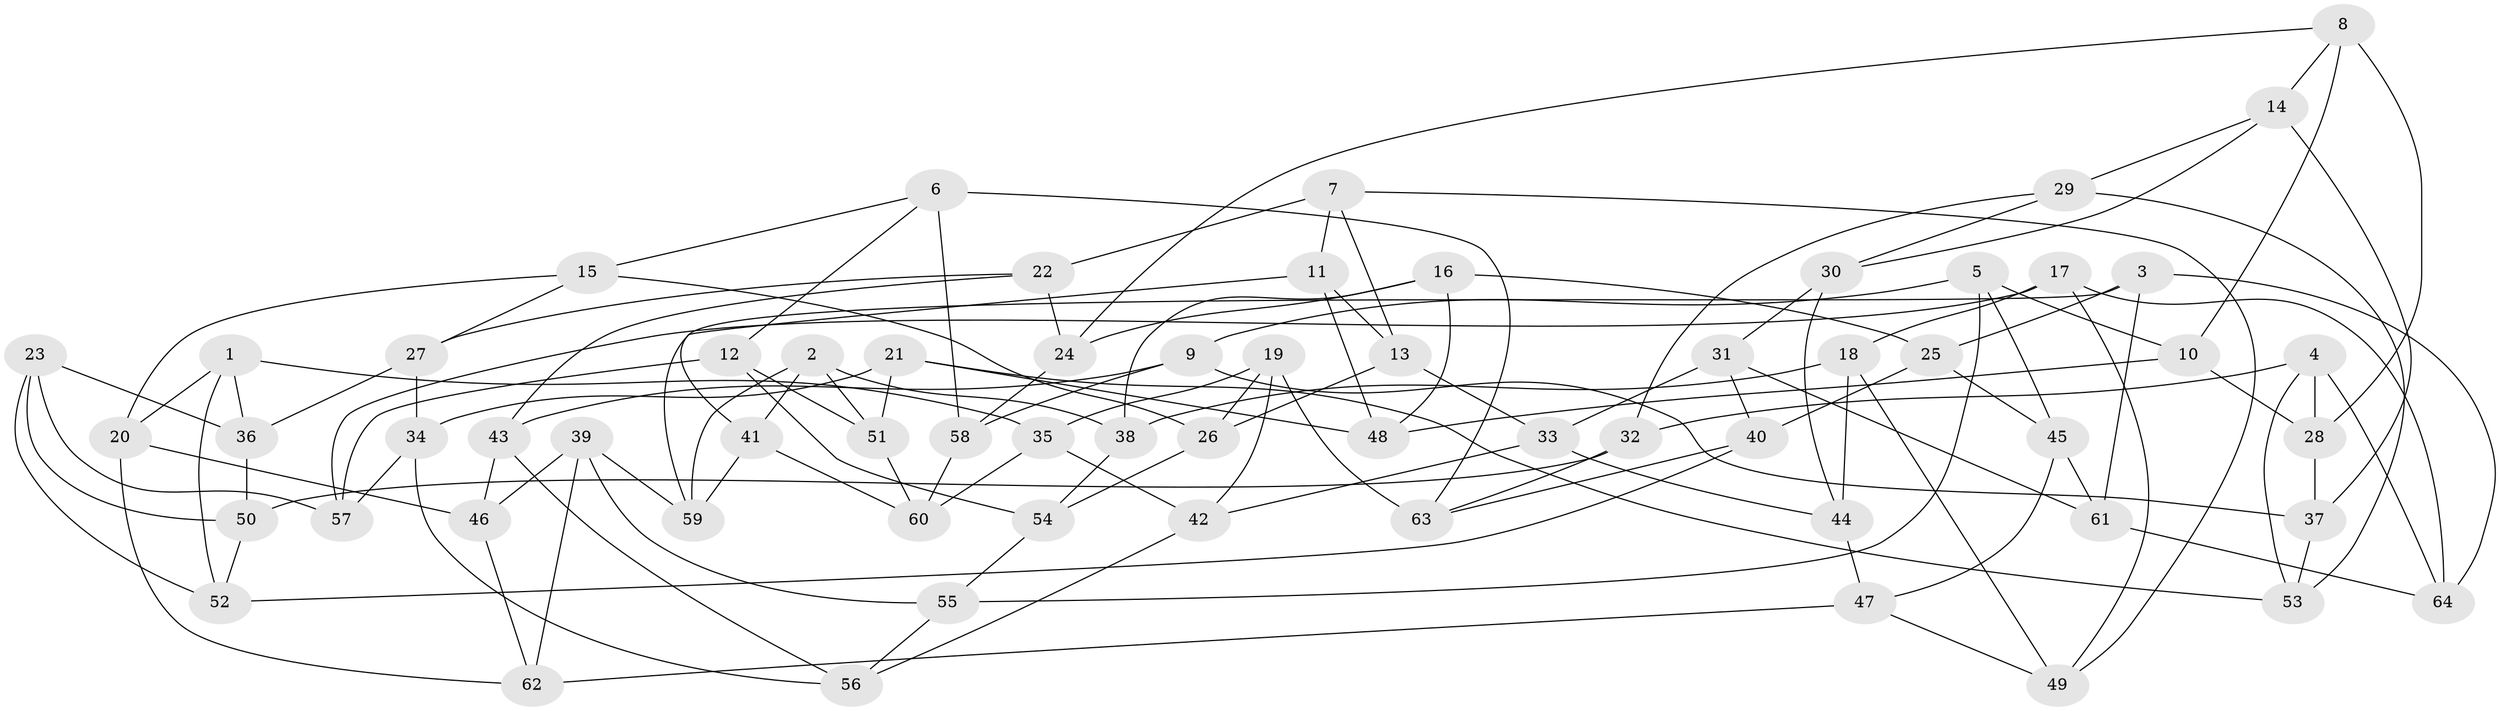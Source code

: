 // coarse degree distribution, {6: 0.38461538461538464, 5: 0.23076923076923078, 4: 0.2564102564102564, 3: 0.1282051282051282}
// Generated by graph-tools (version 1.1) at 2025/42/03/06/25 10:42:17]
// undirected, 64 vertices, 128 edges
graph export_dot {
graph [start="1"]
  node [color=gray90,style=filled];
  1;
  2;
  3;
  4;
  5;
  6;
  7;
  8;
  9;
  10;
  11;
  12;
  13;
  14;
  15;
  16;
  17;
  18;
  19;
  20;
  21;
  22;
  23;
  24;
  25;
  26;
  27;
  28;
  29;
  30;
  31;
  32;
  33;
  34;
  35;
  36;
  37;
  38;
  39;
  40;
  41;
  42;
  43;
  44;
  45;
  46;
  47;
  48;
  49;
  50;
  51;
  52;
  53;
  54;
  55;
  56;
  57;
  58;
  59;
  60;
  61;
  62;
  63;
  64;
  1 -- 35;
  1 -- 20;
  1 -- 36;
  1 -- 52;
  2 -- 59;
  2 -- 51;
  2 -- 38;
  2 -- 41;
  3 -- 25;
  3 -- 59;
  3 -- 64;
  3 -- 61;
  4 -- 64;
  4 -- 28;
  4 -- 32;
  4 -- 53;
  5 -- 45;
  5 -- 55;
  5 -- 9;
  5 -- 10;
  6 -- 58;
  6 -- 63;
  6 -- 12;
  6 -- 15;
  7 -- 49;
  7 -- 11;
  7 -- 13;
  7 -- 22;
  8 -- 28;
  8 -- 10;
  8 -- 24;
  8 -- 14;
  9 -- 43;
  9 -- 37;
  9 -- 58;
  10 -- 28;
  10 -- 48;
  11 -- 13;
  11 -- 41;
  11 -- 48;
  12 -- 57;
  12 -- 54;
  12 -- 51;
  13 -- 33;
  13 -- 26;
  14 -- 37;
  14 -- 29;
  14 -- 30;
  15 -- 26;
  15 -- 27;
  15 -- 20;
  16 -- 38;
  16 -- 48;
  16 -- 24;
  16 -- 25;
  17 -- 64;
  17 -- 49;
  17 -- 57;
  17 -- 18;
  18 -- 44;
  18 -- 49;
  18 -- 38;
  19 -- 63;
  19 -- 35;
  19 -- 42;
  19 -- 26;
  20 -- 46;
  20 -- 62;
  21 -- 48;
  21 -- 53;
  21 -- 34;
  21 -- 51;
  22 -- 24;
  22 -- 27;
  22 -- 43;
  23 -- 50;
  23 -- 52;
  23 -- 36;
  23 -- 57;
  24 -- 58;
  25 -- 45;
  25 -- 40;
  26 -- 54;
  27 -- 34;
  27 -- 36;
  28 -- 37;
  29 -- 30;
  29 -- 53;
  29 -- 32;
  30 -- 44;
  30 -- 31;
  31 -- 40;
  31 -- 33;
  31 -- 61;
  32 -- 63;
  32 -- 50;
  33 -- 44;
  33 -- 42;
  34 -- 56;
  34 -- 57;
  35 -- 42;
  35 -- 60;
  36 -- 50;
  37 -- 53;
  38 -- 54;
  39 -- 55;
  39 -- 59;
  39 -- 62;
  39 -- 46;
  40 -- 52;
  40 -- 63;
  41 -- 60;
  41 -- 59;
  42 -- 56;
  43 -- 46;
  43 -- 56;
  44 -- 47;
  45 -- 47;
  45 -- 61;
  46 -- 62;
  47 -- 62;
  47 -- 49;
  50 -- 52;
  51 -- 60;
  54 -- 55;
  55 -- 56;
  58 -- 60;
  61 -- 64;
}
